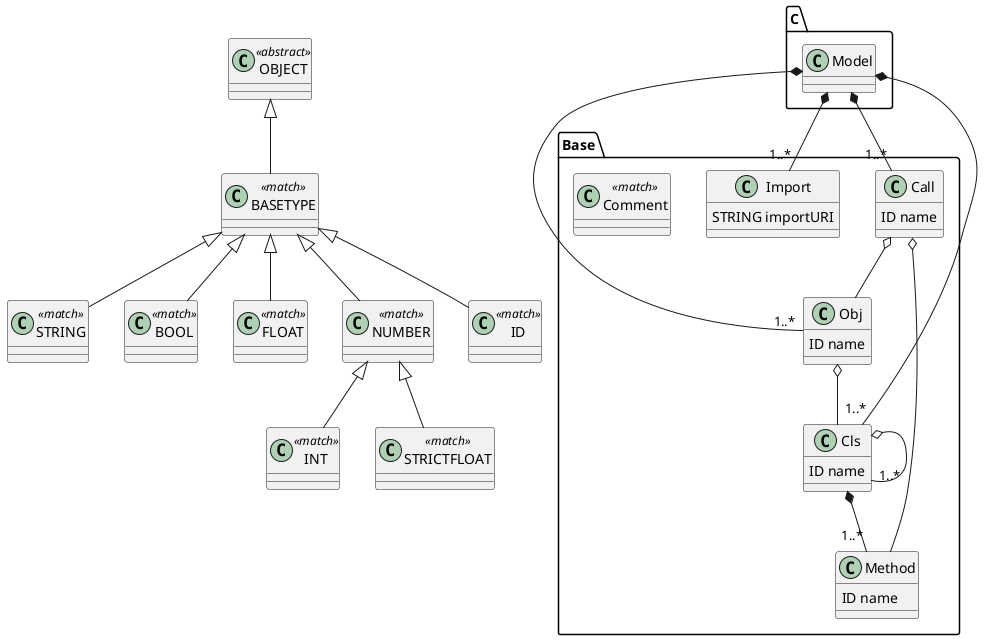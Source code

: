@startuml
set namespaceSeparator .


class C.Model  {
}


class ID <<match>> {
}


class STRING <<match>> {
}


class BOOL <<match>> {
}


class INT <<match>> {
}


class FLOAT <<match>> {
}


class STRICTFLOAT <<match>> {
}


class NUMBER <<match>> {
}


class BASETYPE <<match>> {
}


class OBJECT <<abstract>> {
}


class Base.Cls  {
  ID name
}


class Base.Method  {
  ID name
}


class Base.Obj  {
  ID name
}


class Base.Call  {
  ID name
}


class Base.Import  {
  STRING importURI
}


class Base.Comment <<match>> {
}


C.Model *-- "1..*" Base.Import
C.Model *-- "1..*" Base.Cls
C.Model *-- "1..*" Base.Obj
C.Model *-- "1..*" Base.Call
NUMBER <|-- STRICTFLOAT
NUMBER <|-- INT
BASETYPE <|-- NUMBER
BASETYPE <|-- FLOAT
BASETYPE <|-- BOOL
BASETYPE <|-- ID
BASETYPE <|-- STRING
OBJECT <|-- BASETYPE
Base.Cls o-- "1..*" Base.Cls
Base.Cls *-- "1..*" Base.Method
Base.Obj o-- Base.Cls
Base.Call o-- Base.Obj
Base.Call o-- Base.Method
@enduml
